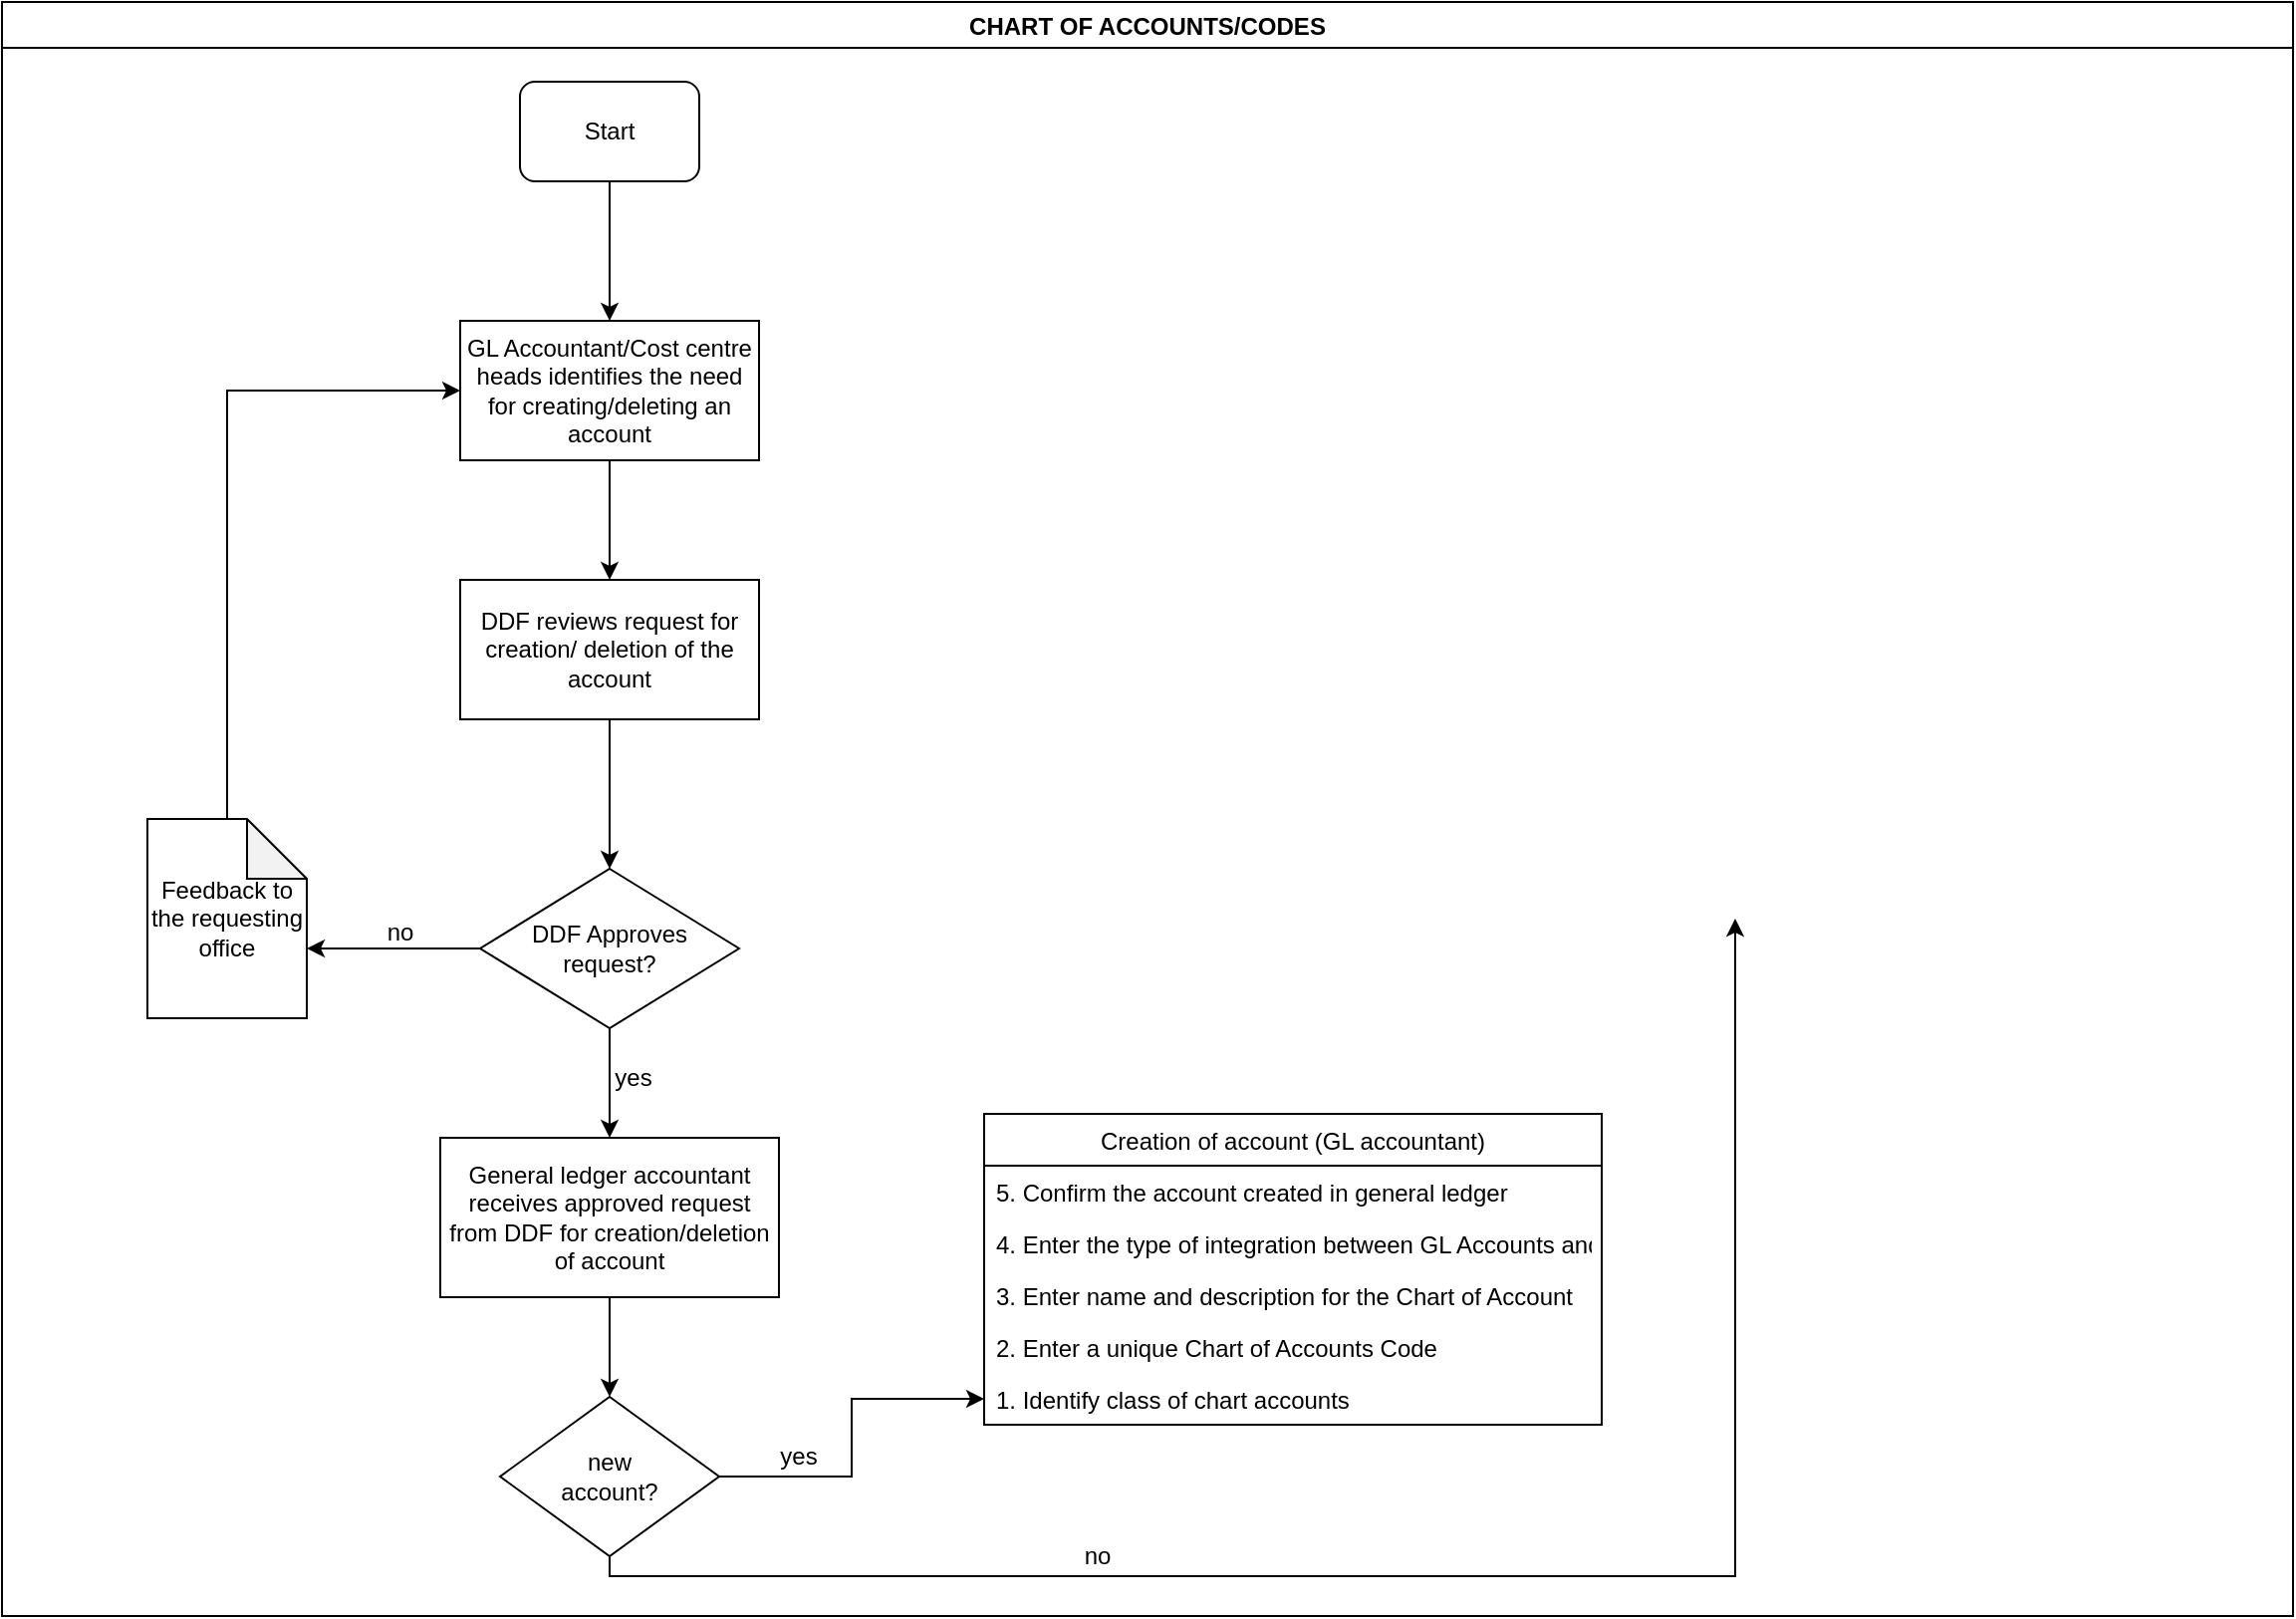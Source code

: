 <mxfile version="13.10.9" type="github">
  <diagram id="BbsPhjvvmLac4U86oqIc" name="Page-1">
    <mxGraphModel dx="1038" dy="547" grid="1" gridSize="10" guides="1" tooltips="1" connect="1" arrows="1" fold="1" page="1" pageScale="1" pageWidth="1169" pageHeight="827" math="0" shadow="0">
      <root>
        <mxCell id="0" />
        <mxCell id="1" parent="0" />
        <mxCell id="iJsRZvcZcMVNx7B1bG_4-1" value="&#xa;CHART OF ACCOUNTS/CODES&#xa;" style="swimlane;" vertex="1" parent="1">
          <mxGeometry x="10" y="10" width="1150" height="810" as="geometry" />
        </mxCell>
        <mxCell id="iJsRZvcZcMVNx7B1bG_4-2" value="Start" style="rounded=1;whiteSpace=wrap;html=1;" vertex="1" parent="iJsRZvcZcMVNx7B1bG_4-1">
          <mxGeometry x="260" y="40" width="90" height="50" as="geometry" />
        </mxCell>
        <mxCell id="iJsRZvcZcMVNx7B1bG_4-5" value="GL Accountant/Cost centre heads identifies the need for creating/deleting an account" style="rounded=0;whiteSpace=wrap;html=1;" vertex="1" parent="iJsRZvcZcMVNx7B1bG_4-1">
          <mxGeometry x="230" y="160" width="150" height="70" as="geometry" />
        </mxCell>
        <mxCell id="iJsRZvcZcMVNx7B1bG_4-4" value="" style="edgeStyle=orthogonalEdgeStyle;rounded=0;orthogonalLoop=1;jettySize=auto;html=1;entryX=0.5;entryY=0;entryDx=0;entryDy=0;" edge="1" parent="iJsRZvcZcMVNx7B1bG_4-1" source="iJsRZvcZcMVNx7B1bG_4-2" target="iJsRZvcZcMVNx7B1bG_4-5">
          <mxGeometry relative="1" as="geometry">
            <mxPoint x="305" y="165" as="targetPoint" />
          </mxGeometry>
        </mxCell>
        <mxCell id="iJsRZvcZcMVNx7B1bG_4-6" value="DDF reviews request for creation/ deletion of the account" style="whiteSpace=wrap;html=1;rounded=0;" vertex="1" parent="iJsRZvcZcMVNx7B1bG_4-1">
          <mxGeometry x="230" y="290" width="150" height="70" as="geometry" />
        </mxCell>
        <mxCell id="iJsRZvcZcMVNx7B1bG_4-7" value="" style="edgeStyle=orthogonalEdgeStyle;rounded=0;orthogonalLoop=1;jettySize=auto;html=1;" edge="1" parent="iJsRZvcZcMVNx7B1bG_4-1" source="iJsRZvcZcMVNx7B1bG_4-5" target="iJsRZvcZcMVNx7B1bG_4-6">
          <mxGeometry relative="1" as="geometry" />
        </mxCell>
        <mxCell id="iJsRZvcZcMVNx7B1bG_4-10" value="General ledger accountant receives approved request from DDF for creation/deletion of account" style="whiteSpace=wrap;html=1;rounded=0;" vertex="1" parent="iJsRZvcZcMVNx7B1bG_4-1">
          <mxGeometry x="220" y="570" width="170" height="80" as="geometry" />
        </mxCell>
        <mxCell id="iJsRZvcZcMVNx7B1bG_4-12" value="Feedback to the requesting office" style="shape=note;whiteSpace=wrap;html=1;backgroundOutline=1;darkOpacity=0.05;" vertex="1" parent="iJsRZvcZcMVNx7B1bG_4-1">
          <mxGeometry x="73" y="410" width="80" height="100" as="geometry" />
        </mxCell>
        <mxCell id="iJsRZvcZcMVNx7B1bG_4-16" value="" style="edgeStyle=orthogonalEdgeStyle;rounded=0;orthogonalLoop=1;jettySize=auto;html=1;entryX=0;entryY=0.5;entryDx=0;entryDy=0;" edge="1" parent="iJsRZvcZcMVNx7B1bG_4-1" source="iJsRZvcZcMVNx7B1bG_4-12" target="iJsRZvcZcMVNx7B1bG_4-5">
          <mxGeometry relative="1" as="geometry">
            <mxPoint x="113" y="310" as="targetPoint" />
            <Array as="points">
              <mxPoint x="113" y="195" />
            </Array>
          </mxGeometry>
        </mxCell>
        <mxCell id="iJsRZvcZcMVNx7B1bG_4-17" value="no" style="text;html=1;strokeColor=none;fillColor=none;align=center;verticalAlign=middle;whiteSpace=wrap;rounded=0;" vertex="1" parent="iJsRZvcZcMVNx7B1bG_4-1">
          <mxGeometry x="180" y="457" width="40" height="20" as="geometry" />
        </mxCell>
        <mxCell id="iJsRZvcZcMVNx7B1bG_4-20" value="Creation of account (GL accountant)" style="swimlane;fontStyle=0;childLayout=stackLayout;horizontal=1;startSize=26;fillColor=none;horizontalStack=0;resizeParent=1;resizeParentMax=0;resizeLast=0;collapsible=1;marginBottom=0;" vertex="1" parent="iJsRZvcZcMVNx7B1bG_4-1">
          <mxGeometry x="493" y="558" width="310" height="156" as="geometry" />
        </mxCell>
        <mxCell id="iJsRZvcZcMVNx7B1bG_4-22" value="5. Confirm the account created in general ledger" style="text;strokeColor=none;fillColor=none;align=left;verticalAlign=top;spacingLeft=4;spacingRight=4;overflow=hidden;rotatable=0;points=[[0,0.5],[1,0.5]];portConstraint=eastwest;" vertex="1" parent="iJsRZvcZcMVNx7B1bG_4-20">
          <mxGeometry y="26" width="310" height="26" as="geometry" />
        </mxCell>
        <mxCell id="iJsRZvcZcMVNx7B1bG_4-24" value="4. Enter the type of integration between GL Accounts and other cost element" style="text;strokeColor=none;fillColor=none;align=left;verticalAlign=top;spacingLeft=4;spacingRight=4;overflow=hidden;rotatable=0;points=[[0,0.5],[1,0.5]];portConstraint=eastwest;" vertex="1" parent="iJsRZvcZcMVNx7B1bG_4-20">
          <mxGeometry y="52" width="310" height="26" as="geometry" />
        </mxCell>
        <mxCell id="iJsRZvcZcMVNx7B1bG_4-25" value="3. Enter name and description for the Chart of Account" style="text;strokeColor=none;fillColor=none;align=left;verticalAlign=top;spacingLeft=4;spacingRight=4;overflow=hidden;rotatable=0;points=[[0,0.5],[1,0.5]];portConstraint=eastwest;" vertex="1" parent="iJsRZvcZcMVNx7B1bG_4-20">
          <mxGeometry y="78" width="310" height="26" as="geometry" />
        </mxCell>
        <mxCell id="iJsRZvcZcMVNx7B1bG_4-26" value="2. Enter a unique Chart of Accounts Code" style="text;strokeColor=none;fillColor=none;align=left;verticalAlign=top;spacingLeft=4;spacingRight=4;overflow=hidden;rotatable=0;points=[[0,0.5],[1,0.5]];portConstraint=eastwest;" vertex="1" parent="iJsRZvcZcMVNx7B1bG_4-20">
          <mxGeometry y="104" width="310" height="26" as="geometry" />
        </mxCell>
        <mxCell id="iJsRZvcZcMVNx7B1bG_4-23" value="1. Identify class of chart accounts" style="text;strokeColor=none;fillColor=none;align=left;verticalAlign=top;spacingLeft=4;spacingRight=4;overflow=hidden;rotatable=0;points=[[0,0.5],[1,0.5]];portConstraint=eastwest;" vertex="1" parent="iJsRZvcZcMVNx7B1bG_4-20">
          <mxGeometry y="130" width="310" height="26" as="geometry" />
        </mxCell>
        <mxCell id="iJsRZvcZcMVNx7B1bG_4-29" value="&lt;div&gt;new &lt;br&gt;&lt;/div&gt;&lt;div&gt;account?&lt;/div&gt;" style="rhombus;whiteSpace=wrap;html=1;rounded=0;" vertex="1" parent="iJsRZvcZcMVNx7B1bG_4-1">
          <mxGeometry x="250" y="700" width="110" height="80" as="geometry" />
        </mxCell>
        <mxCell id="iJsRZvcZcMVNx7B1bG_4-30" value="" style="edgeStyle=orthogonalEdgeStyle;rounded=0;orthogonalLoop=1;jettySize=auto;html=1;" edge="1" parent="iJsRZvcZcMVNx7B1bG_4-1" source="iJsRZvcZcMVNx7B1bG_4-10" target="iJsRZvcZcMVNx7B1bG_4-29">
          <mxGeometry relative="1" as="geometry" />
        </mxCell>
        <mxCell id="iJsRZvcZcMVNx7B1bG_4-32" value="" style="edgeStyle=orthogonalEdgeStyle;rounded=0;orthogonalLoop=1;jettySize=auto;html=1;entryX=0;entryY=0.5;entryDx=0;entryDy=0;" edge="1" parent="iJsRZvcZcMVNx7B1bG_4-1" source="iJsRZvcZcMVNx7B1bG_4-29" target="iJsRZvcZcMVNx7B1bG_4-23">
          <mxGeometry relative="1" as="geometry">
            <mxPoint x="455" y="740" as="targetPoint" />
          </mxGeometry>
        </mxCell>
        <mxCell id="iJsRZvcZcMVNx7B1bG_4-11" value="" style="edgeStyle=orthogonalEdgeStyle;rounded=0;orthogonalLoop=1;jettySize=auto;html=1;" edge="1" parent="1" source="iJsRZvcZcMVNx7B1bG_4-8" target="iJsRZvcZcMVNx7B1bG_4-10">
          <mxGeometry relative="1" as="geometry" />
        </mxCell>
        <mxCell id="iJsRZvcZcMVNx7B1bG_4-14" value="" style="edgeStyle=orthogonalEdgeStyle;rounded=0;orthogonalLoop=1;jettySize=auto;html=1;entryX=0;entryY=0;entryDx=80;entryDy=65;entryPerimeter=0;" edge="1" parent="1" source="iJsRZvcZcMVNx7B1bG_4-8" target="iJsRZvcZcMVNx7B1bG_4-12">
          <mxGeometry relative="1" as="geometry">
            <mxPoint x="165" y="485" as="targetPoint" />
          </mxGeometry>
        </mxCell>
        <mxCell id="iJsRZvcZcMVNx7B1bG_4-8" value="&lt;div&gt;DDF Approves &lt;br&gt;&lt;/div&gt;&lt;div&gt;request?&lt;/div&gt;" style="rhombus;whiteSpace=wrap;html=1;rounded=0;" vertex="1" parent="1">
          <mxGeometry x="250" y="445" width="130" height="80" as="geometry" />
        </mxCell>
        <mxCell id="iJsRZvcZcMVNx7B1bG_4-9" value="" style="edgeStyle=orthogonalEdgeStyle;rounded=0;orthogonalLoop=1;jettySize=auto;html=1;" edge="1" parent="1" source="iJsRZvcZcMVNx7B1bG_4-6" target="iJsRZvcZcMVNx7B1bG_4-8">
          <mxGeometry relative="1" as="geometry" />
        </mxCell>
        <mxCell id="iJsRZvcZcMVNx7B1bG_4-18" value="yes" style="text;html=1;strokeColor=none;fillColor=none;align=center;verticalAlign=middle;whiteSpace=wrap;rounded=0;" vertex="1" parent="1">
          <mxGeometry x="307" y="540" width="40" height="20" as="geometry" />
        </mxCell>
        <mxCell id="iJsRZvcZcMVNx7B1bG_4-33" value="yes" style="text;html=1;strokeColor=none;fillColor=none;align=center;verticalAlign=middle;whiteSpace=wrap;rounded=0;" vertex="1" parent="1">
          <mxGeometry x="390" y="730" width="40" height="20" as="geometry" />
        </mxCell>
        <mxCell id="iJsRZvcZcMVNx7B1bG_4-35" value="" style="edgeStyle=orthogonalEdgeStyle;rounded=0;orthogonalLoop=1;jettySize=auto;html=1;" edge="1" parent="1" source="iJsRZvcZcMVNx7B1bG_4-29">
          <mxGeometry relative="1" as="geometry">
            <mxPoint x="880" y="470" as="targetPoint" />
            <Array as="points">
              <mxPoint x="315" y="800" />
              <mxPoint x="880" y="800" />
            </Array>
          </mxGeometry>
        </mxCell>
        <mxCell id="iJsRZvcZcMVNx7B1bG_4-36" value="no" style="text;html=1;strokeColor=none;fillColor=none;align=center;verticalAlign=middle;whiteSpace=wrap;rounded=0;" vertex="1" parent="1">
          <mxGeometry x="540" y="780" width="40" height="20" as="geometry" />
        </mxCell>
      </root>
    </mxGraphModel>
  </diagram>
</mxfile>
